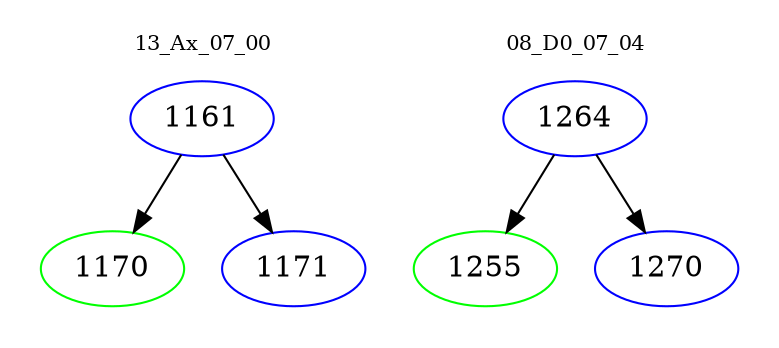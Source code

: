 digraph{
subgraph cluster_0 {
color = white
label = "13_Ax_07_00";
fontsize=10;
T0_1161 [label="1161", color="blue"]
T0_1161 -> T0_1170 [color="black"]
T0_1170 [label="1170", color="green"]
T0_1161 -> T0_1171 [color="black"]
T0_1171 [label="1171", color="blue"]
}
subgraph cluster_1 {
color = white
label = "08_D0_07_04";
fontsize=10;
T1_1264 [label="1264", color="blue"]
T1_1264 -> T1_1255 [color="black"]
T1_1255 [label="1255", color="green"]
T1_1264 -> T1_1270 [color="black"]
T1_1270 [label="1270", color="blue"]
}
}
